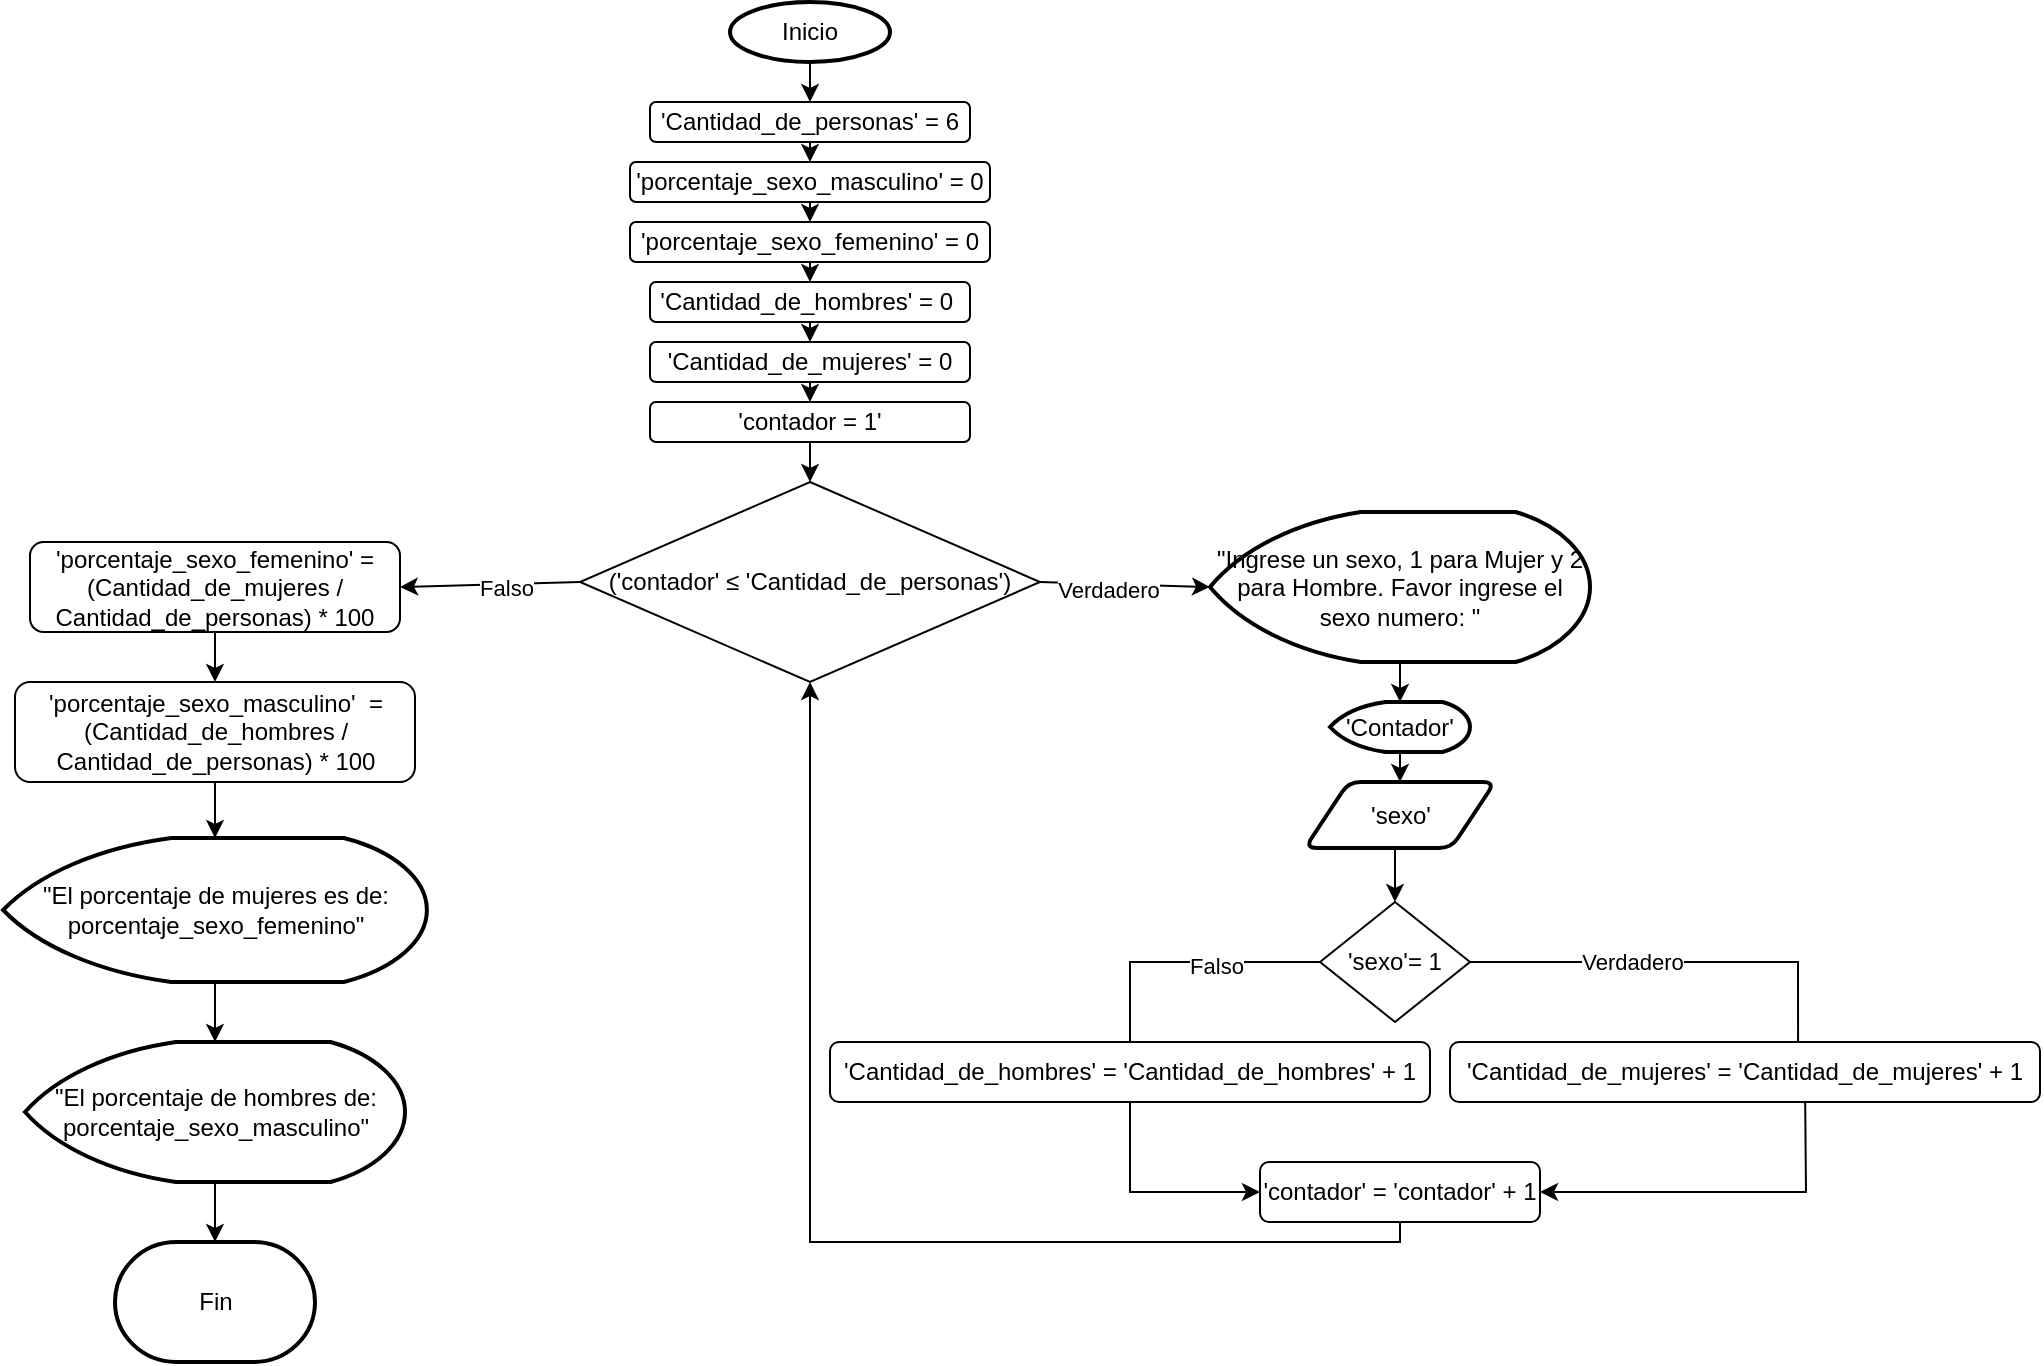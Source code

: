 <mxfile version="24.5.5" type="device">
  <diagram name="Page-1" id="74e2e168-ea6b-b213-b513-2b3c1d86103e">
    <mxGraphModel dx="1674" dy="746" grid="1" gridSize="10" guides="1" tooltips="1" connect="1" arrows="1" fold="1" page="1" pageScale="1" pageWidth="1100" pageHeight="850" background="none" math="0" shadow="0">
      <root>
        <mxCell id="0" />
        <mxCell id="1" parent="0" />
        <mxCell id="tGC_jH2PQ1GB1UBxkvFk-8" style="edgeStyle=none;rounded=0;orthogonalLoop=1;jettySize=auto;html=1;exitX=0.5;exitY=1;exitDx=0;exitDy=0;exitPerimeter=0;entryX=0.5;entryY=0;entryDx=0;entryDy=0;" parent="1" source="tGC_jH2PQ1GB1UBxkvFk-1" target="tGC_jH2PQ1GB1UBxkvFk-2" edge="1">
          <mxGeometry relative="1" as="geometry" />
        </mxCell>
        <mxCell id="tGC_jH2PQ1GB1UBxkvFk-1" value="Inicio" style="strokeWidth=2;html=1;shape=mxgraph.flowchart.start_1;whiteSpace=wrap;" parent="1" vertex="1">
          <mxGeometry x="370" y="20" width="80" height="30" as="geometry" />
        </mxCell>
        <mxCell id="tGC_jH2PQ1GB1UBxkvFk-9" style="edgeStyle=none;rounded=0;orthogonalLoop=1;jettySize=auto;html=1;exitX=0.5;exitY=1;exitDx=0;exitDy=0;entryX=0.5;entryY=0;entryDx=0;entryDy=0;" parent="1" source="tGC_jH2PQ1GB1UBxkvFk-2" target="tGC_jH2PQ1GB1UBxkvFk-3" edge="1">
          <mxGeometry relative="1" as="geometry" />
        </mxCell>
        <mxCell id="tGC_jH2PQ1GB1UBxkvFk-2" value="&#39;Cantidad_de_personas&#39; = 6" style="rounded=1;whiteSpace=wrap;html=1;" parent="1" vertex="1">
          <mxGeometry x="330" y="70" width="160" height="20" as="geometry" />
        </mxCell>
        <mxCell id="tGC_jH2PQ1GB1UBxkvFk-10" style="edgeStyle=none;rounded=0;orthogonalLoop=1;jettySize=auto;html=1;exitX=0.5;exitY=1;exitDx=0;exitDy=0;entryX=0.5;entryY=0;entryDx=0;entryDy=0;" parent="1" source="tGC_jH2PQ1GB1UBxkvFk-3" target="tGC_jH2PQ1GB1UBxkvFk-4" edge="1">
          <mxGeometry relative="1" as="geometry" />
        </mxCell>
        <mxCell id="tGC_jH2PQ1GB1UBxkvFk-3" value="&#39;porcentaje_sexo_masculino&#39; = 0" style="rounded=1;whiteSpace=wrap;html=1;" parent="1" vertex="1">
          <mxGeometry x="320" y="100" width="180" height="20" as="geometry" />
        </mxCell>
        <mxCell id="tGC_jH2PQ1GB1UBxkvFk-11" style="edgeStyle=none;rounded=0;orthogonalLoop=1;jettySize=auto;html=1;exitX=0.5;exitY=1;exitDx=0;exitDy=0;entryX=0.5;entryY=0;entryDx=0;entryDy=0;" parent="1" source="tGC_jH2PQ1GB1UBxkvFk-4" target="tGC_jH2PQ1GB1UBxkvFk-5" edge="1">
          <mxGeometry relative="1" as="geometry" />
        </mxCell>
        <mxCell id="tGC_jH2PQ1GB1UBxkvFk-4" value="&#39;porcentaje_sexo_femenino&#39; = 0" style="rounded=1;whiteSpace=wrap;html=1;" parent="1" vertex="1">
          <mxGeometry x="320" y="130" width="180" height="20" as="geometry" />
        </mxCell>
        <mxCell id="tGC_jH2PQ1GB1UBxkvFk-12" style="edgeStyle=none;rounded=0;orthogonalLoop=1;jettySize=auto;html=1;exitX=0.5;exitY=1;exitDx=0;exitDy=0;entryX=0.5;entryY=0;entryDx=0;entryDy=0;" parent="1" source="tGC_jH2PQ1GB1UBxkvFk-5" target="tGC_jH2PQ1GB1UBxkvFk-6" edge="1">
          <mxGeometry relative="1" as="geometry" />
        </mxCell>
        <mxCell id="tGC_jH2PQ1GB1UBxkvFk-5" value="&#39;Cantidad_de_hombres&#39; = 0&amp;nbsp;" style="rounded=1;whiteSpace=wrap;html=1;" parent="1" vertex="1">
          <mxGeometry x="330" y="160" width="160" height="20" as="geometry" />
        </mxCell>
        <mxCell id="tGC_jH2PQ1GB1UBxkvFk-13" style="edgeStyle=none;rounded=0;orthogonalLoop=1;jettySize=auto;html=1;exitX=0.5;exitY=1;exitDx=0;exitDy=0;entryX=0.5;entryY=0;entryDx=0;entryDy=0;" parent="1" source="tGC_jH2PQ1GB1UBxkvFk-6" target="tGC_jH2PQ1GB1UBxkvFk-7" edge="1">
          <mxGeometry relative="1" as="geometry" />
        </mxCell>
        <mxCell id="tGC_jH2PQ1GB1UBxkvFk-6" value="&#39;Cantidad_de_mujeres&#39; = 0" style="rounded=1;whiteSpace=wrap;html=1;" parent="1" vertex="1">
          <mxGeometry x="330" y="190" width="160" height="20" as="geometry" />
        </mxCell>
        <mxCell id="tGC_jH2PQ1GB1UBxkvFk-15" style="edgeStyle=none;rounded=0;orthogonalLoop=1;jettySize=auto;html=1;exitX=0.5;exitY=1;exitDx=0;exitDy=0;entryX=0.5;entryY=0;entryDx=0;entryDy=0;" parent="1" source="tGC_jH2PQ1GB1UBxkvFk-7" target="tGC_jH2PQ1GB1UBxkvFk-14" edge="1">
          <mxGeometry relative="1" as="geometry">
            <mxPoint x="410" y="260" as="targetPoint" />
          </mxGeometry>
        </mxCell>
        <mxCell id="tGC_jH2PQ1GB1UBxkvFk-7" value="&#39;contador = 1&#39;" style="rounded=1;whiteSpace=wrap;html=1;" parent="1" vertex="1">
          <mxGeometry x="330" y="220" width="160" height="20" as="geometry" />
        </mxCell>
        <mxCell id="tGC_jH2PQ1GB1UBxkvFk-33" style="edgeStyle=none;rounded=0;orthogonalLoop=1;jettySize=auto;html=1;exitX=0;exitY=0.5;exitDx=0;exitDy=0;entryX=1;entryY=0.5;entryDx=0;entryDy=0;" parent="1" source="tGC_jH2PQ1GB1UBxkvFk-14" target="tGC_jH2PQ1GB1UBxkvFk-27" edge="1">
          <mxGeometry relative="1" as="geometry" />
        </mxCell>
        <mxCell id="tGC_jH2PQ1GB1UBxkvFk-49" value="Falso" style="edgeLabel;html=1;align=center;verticalAlign=middle;resizable=0;points=[];" parent="tGC_jH2PQ1GB1UBxkvFk-33" vertex="1" connectable="0">
          <mxGeometry x="-0.169" y="2" relative="1" as="geometry">
            <mxPoint as="offset" />
          </mxGeometry>
        </mxCell>
        <mxCell id="tGC_jH2PQ1GB1UBxkvFk-14" value="(&#39;contador&#39; ≤ &#39;Cantidad_de_personas&#39;)" style="rhombus;whiteSpace=wrap;html=1;" parent="1" vertex="1">
          <mxGeometry x="295" y="260" width="230" height="100" as="geometry" />
        </mxCell>
        <mxCell id="tGC_jH2PQ1GB1UBxkvFk-17" value="&quot;Ingrese un sexo, 1 para Mujer y 2 para Hombre. Favor ingrese el sexo numero: &quot;" style="strokeWidth=2;html=1;shape=mxgraph.flowchart.display;whiteSpace=wrap;" parent="1" vertex="1">
          <mxGeometry x="610" y="275" width="190" height="75" as="geometry" />
        </mxCell>
        <mxCell id="tGC_jH2PQ1GB1UBxkvFk-18" style="edgeStyle=none;rounded=0;orthogonalLoop=1;jettySize=auto;html=1;exitX=1;exitY=0.5;exitDx=0;exitDy=0;entryX=0;entryY=0.5;entryDx=0;entryDy=0;entryPerimeter=0;" parent="1" target="tGC_jH2PQ1GB1UBxkvFk-17" edge="1">
          <mxGeometry relative="1" as="geometry">
            <mxPoint x="525" y="310" as="sourcePoint" />
          </mxGeometry>
        </mxCell>
        <mxCell id="tGC_jH2PQ1GB1UBxkvFk-19" value="Verdadero" style="edgeLabel;html=1;align=center;verticalAlign=middle;resizable=0;points=[];" parent="tGC_jH2PQ1GB1UBxkvFk-18" vertex="1" connectable="0">
          <mxGeometry x="-0.2" y="-3" relative="1" as="geometry">
            <mxPoint as="offset" />
          </mxGeometry>
        </mxCell>
        <mxCell id="CgCkv1KeSA5zmWkf6XAD-5" style="edgeStyle=orthogonalEdgeStyle;rounded=0;orthogonalLoop=1;jettySize=auto;html=1;exitX=0.5;exitY=1;exitDx=0;exitDy=0;exitPerimeter=0;entryX=0.5;entryY=0;entryDx=0;entryDy=0;" edge="1" parent="1" source="tGC_jH2PQ1GB1UBxkvFk-22" target="CgCkv1KeSA5zmWkf6XAD-1">
          <mxGeometry relative="1" as="geometry" />
        </mxCell>
        <mxCell id="tGC_jH2PQ1GB1UBxkvFk-22" value="&#39;Contador&#39;" style="strokeWidth=2;html=1;shape=mxgraph.flowchart.display;whiteSpace=wrap;" parent="1" vertex="1">
          <mxGeometry x="670" y="370" width="70" height="25" as="geometry" />
        </mxCell>
        <mxCell id="tGC_jH2PQ1GB1UBxkvFk-23" style="edgeStyle=none;rounded=0;orthogonalLoop=1;jettySize=auto;html=1;exitX=0.5;exitY=1;exitDx=0;exitDy=0;exitPerimeter=0;entryX=0.5;entryY=0;entryDx=0;entryDy=0;entryPerimeter=0;" parent="1" source="tGC_jH2PQ1GB1UBxkvFk-17" target="tGC_jH2PQ1GB1UBxkvFk-22" edge="1">
          <mxGeometry relative="1" as="geometry" />
        </mxCell>
        <mxCell id="tGC_jH2PQ1GB1UBxkvFk-42" style="edgeStyle=none;rounded=0;orthogonalLoop=1;jettySize=auto;html=1;exitX=1;exitY=0.5;exitDx=0;exitDy=0;entryX=0.59;entryY=0.033;entryDx=0;entryDy=0;entryPerimeter=0;" parent="1" source="tGC_jH2PQ1GB1UBxkvFk-25" edge="1">
          <mxGeometry relative="1" as="geometry">
            <mxPoint x="904.05" y="550.99" as="targetPoint" />
            <Array as="points">
              <mxPoint x="904" y="500" />
            </Array>
          </mxGeometry>
        </mxCell>
        <mxCell id="tGC_jH2PQ1GB1UBxkvFk-53" value="Verdadero" style="edgeLabel;html=1;align=center;verticalAlign=middle;resizable=0;points=[];" parent="tGC_jH2PQ1GB1UBxkvFk-42" vertex="1" connectable="0">
          <mxGeometry x="-0.248" relative="1" as="geometry">
            <mxPoint as="offset" />
          </mxGeometry>
        </mxCell>
        <mxCell id="tGC_jH2PQ1GB1UBxkvFk-43" style="edgeStyle=none;rounded=0;orthogonalLoop=1;jettySize=auto;html=1;exitX=0;exitY=0.5;exitDx=0;exitDy=0;entryX=0.5;entryY=0;entryDx=0;entryDy=0;" parent="1" source="tGC_jH2PQ1GB1UBxkvFk-25" edge="1">
          <mxGeometry relative="1" as="geometry">
            <Array as="points">
              <mxPoint x="570" y="500" />
            </Array>
            <mxPoint x="570" y="550" as="targetPoint" />
          </mxGeometry>
        </mxCell>
        <mxCell id="tGC_jH2PQ1GB1UBxkvFk-54" value="Falso" style="edgeLabel;html=1;align=center;verticalAlign=middle;resizable=0;points=[];" parent="tGC_jH2PQ1GB1UBxkvFk-43" vertex="1" connectable="0">
          <mxGeometry x="-0.283" y="2" relative="1" as="geometry">
            <mxPoint as="offset" />
          </mxGeometry>
        </mxCell>
        <mxCell id="tGC_jH2PQ1GB1UBxkvFk-25" value="&#39;sexo&#39;= 1" style="rhombus;whiteSpace=wrap;html=1;" parent="1" vertex="1">
          <mxGeometry x="665" y="470" width="75" height="60" as="geometry" />
        </mxCell>
        <mxCell id="tGC_jH2PQ1GB1UBxkvFk-35" style="edgeStyle=none;rounded=0;orthogonalLoop=1;jettySize=auto;html=1;exitX=0.5;exitY=1;exitDx=0;exitDy=0;entryX=0.5;entryY=0;entryDx=0;entryDy=0;" parent="1" source="tGC_jH2PQ1GB1UBxkvFk-27" target="tGC_jH2PQ1GB1UBxkvFk-28" edge="1">
          <mxGeometry relative="1" as="geometry">
            <mxPoint x="160" y="350" as="targetPoint" />
          </mxGeometry>
        </mxCell>
        <mxCell id="tGC_jH2PQ1GB1UBxkvFk-27" value="&#39;porcentaje_sexo_femenino&#39; = (Cantidad_de_mujeres / Cantidad_de_personas) * 100" style="rounded=1;whiteSpace=wrap;html=1;" parent="1" vertex="1">
          <mxGeometry x="20" y="290" width="185" height="45" as="geometry" />
        </mxCell>
        <mxCell id="tGC_jH2PQ1GB1UBxkvFk-28" value="&#39;porcentaje_sexo_masculino&#39;&amp;nbsp; = (Cantidad_de_hombres / Cantidad_de_personas) * 100" style="rounded=1;whiteSpace=wrap;html=1;" parent="1" vertex="1">
          <mxGeometry x="12.5" y="360" width="200" height="50" as="geometry" />
        </mxCell>
        <mxCell id="tGC_jH2PQ1GB1UBxkvFk-29" value="&quot;El porcentaje de mujeres es de: porcentaje_sexo_femenino&quot;" style="strokeWidth=2;html=1;shape=mxgraph.flowchart.display;whiteSpace=wrap;" parent="1" vertex="1">
          <mxGeometry x="6.56" y="438" width="211.87" height="72" as="geometry" />
        </mxCell>
        <mxCell id="tGC_jH2PQ1GB1UBxkvFk-50" style="edgeStyle=none;rounded=0;orthogonalLoop=1;jettySize=auto;html=1;exitX=0.5;exitY=1;exitDx=0;exitDy=0;exitPerimeter=0;entryX=0.5;entryY=0;entryDx=0;entryDy=0;entryPerimeter=0;" parent="1" source="tGC_jH2PQ1GB1UBxkvFk-30" target="tGC_jH2PQ1GB1UBxkvFk-51" edge="1">
          <mxGeometry relative="1" as="geometry">
            <mxPoint x="113" y="660" as="targetPoint" />
          </mxGeometry>
        </mxCell>
        <mxCell id="tGC_jH2PQ1GB1UBxkvFk-30" value="&quot;El porcentaje de hombres de: porcentaje_sexo_masculino&quot;" style="strokeWidth=2;html=1;shape=mxgraph.flowchart.display;whiteSpace=wrap;" parent="1" vertex="1">
          <mxGeometry x="17.5" y="540" width="190" height="70" as="geometry" />
        </mxCell>
        <mxCell id="tGC_jH2PQ1GB1UBxkvFk-34" style="edgeStyle=none;rounded=0;orthogonalLoop=1;jettySize=auto;html=1;entryX=0.5;entryY=0;entryDx=0;entryDy=0;" parent="1" source="tGC_jH2PQ1GB1UBxkvFk-28" target="tGC_jH2PQ1GB1UBxkvFk-28" edge="1">
          <mxGeometry relative="1" as="geometry" />
        </mxCell>
        <mxCell id="tGC_jH2PQ1GB1UBxkvFk-36" style="edgeStyle=none;rounded=0;orthogonalLoop=1;jettySize=auto;html=1;exitX=0.5;exitY=1;exitDx=0;exitDy=0;entryX=0.5;entryY=0;entryDx=0;entryDy=0;entryPerimeter=0;" parent="1" source="tGC_jH2PQ1GB1UBxkvFk-28" target="tGC_jH2PQ1GB1UBxkvFk-29" edge="1">
          <mxGeometry relative="1" as="geometry" />
        </mxCell>
        <mxCell id="tGC_jH2PQ1GB1UBxkvFk-37" style="edgeStyle=none;rounded=0;orthogonalLoop=1;jettySize=auto;html=1;exitX=0.5;exitY=1;exitDx=0;exitDy=0;exitPerimeter=0;entryX=0.5;entryY=0;entryDx=0;entryDy=0;entryPerimeter=0;" parent="1" source="tGC_jH2PQ1GB1UBxkvFk-29" target="tGC_jH2PQ1GB1UBxkvFk-30" edge="1">
          <mxGeometry relative="1" as="geometry">
            <mxPoint x="160" y="530" as="sourcePoint" />
          </mxGeometry>
        </mxCell>
        <mxCell id="tGC_jH2PQ1GB1UBxkvFk-45" style="edgeStyle=none;rounded=0;orthogonalLoop=1;jettySize=auto;html=1;exitX=0.5;exitY=1;exitDx=0;exitDy=0;entryX=1;entryY=0.5;entryDx=0;entryDy=0;" parent="1" target="tGC_jH2PQ1GB1UBxkvFk-44" edge="1">
          <mxGeometry relative="1" as="geometry">
            <mxPoint x="907.5" y="560" as="sourcePoint" />
            <Array as="points">
              <mxPoint x="908" y="615" />
            </Array>
          </mxGeometry>
        </mxCell>
        <mxCell id="tGC_jH2PQ1GB1UBxkvFk-40" value="&#39;Cantidad_de_mujeres&#39; = &#39;Cantidad_de_mujeres&#39; + 1" style="rounded=1;whiteSpace=wrap;html=1;" parent="1" vertex="1">
          <mxGeometry x="730" y="540" width="295" height="30" as="geometry" />
        </mxCell>
        <mxCell id="tGC_jH2PQ1GB1UBxkvFk-46" style="edgeStyle=none;rounded=0;orthogonalLoop=1;jettySize=auto;html=1;exitX=0.5;exitY=1;exitDx=0;exitDy=0;entryX=0;entryY=0.5;entryDx=0;entryDy=0;" parent="1" source="tGC_jH2PQ1GB1UBxkvFk-41" target="tGC_jH2PQ1GB1UBxkvFk-44" edge="1">
          <mxGeometry relative="1" as="geometry">
            <Array as="points">
              <mxPoint x="570" y="615" />
            </Array>
            <mxPoint x="570" y="580" as="sourcePoint" />
          </mxGeometry>
        </mxCell>
        <mxCell id="tGC_jH2PQ1GB1UBxkvFk-41" value="&#39;Cantidad_de_hombres&#39; = &#39;Cantidad_de_hombres&#39; + 1" style="rounded=1;whiteSpace=wrap;html=1;" parent="1" vertex="1">
          <mxGeometry x="420" y="540" width="300" height="30" as="geometry" />
        </mxCell>
        <mxCell id="tGC_jH2PQ1GB1UBxkvFk-44" value="&#39;contador&#39; = &#39;contador&#39; + 1" style="rounded=1;whiteSpace=wrap;html=1;" parent="1" vertex="1">
          <mxGeometry x="635" y="600" width="140" height="30" as="geometry" />
        </mxCell>
        <mxCell id="tGC_jH2PQ1GB1UBxkvFk-47" style="edgeStyle=none;rounded=0;orthogonalLoop=1;jettySize=auto;html=1;exitX=0.5;exitY=1;exitDx=0;exitDy=0;entryX=0.5;entryY=1;entryDx=0;entryDy=0;" parent="1" source="tGC_jH2PQ1GB1UBxkvFk-44" target="tGC_jH2PQ1GB1UBxkvFk-14" edge="1">
          <mxGeometry relative="1" as="geometry">
            <mxPoint x="403.1" y="356" as="targetPoint" />
            <Array as="points">
              <mxPoint x="705" y="640" />
              <mxPoint x="410" y="640" />
            </Array>
          </mxGeometry>
        </mxCell>
        <mxCell id="tGC_jH2PQ1GB1UBxkvFk-51" value="Fin" style="strokeWidth=2;html=1;shape=mxgraph.flowchart.terminator;whiteSpace=wrap;" parent="1" vertex="1">
          <mxGeometry x="62.5" y="640" width="100" height="60" as="geometry" />
        </mxCell>
        <mxCell id="CgCkv1KeSA5zmWkf6XAD-4" style="edgeStyle=orthogonalEdgeStyle;rounded=0;orthogonalLoop=1;jettySize=auto;html=1;exitX=0.5;exitY=1;exitDx=0;exitDy=0;entryX=0.5;entryY=0;entryDx=0;entryDy=0;" edge="1" parent="1" source="CgCkv1KeSA5zmWkf6XAD-1" target="tGC_jH2PQ1GB1UBxkvFk-25">
          <mxGeometry relative="1" as="geometry" />
        </mxCell>
        <mxCell id="CgCkv1KeSA5zmWkf6XAD-1" value="&#39;sexo&#39;" style="shape=parallelogram;html=1;strokeWidth=2;perimeter=parallelogramPerimeter;whiteSpace=wrap;rounded=1;arcSize=12;size=0.23;" vertex="1" parent="1">
          <mxGeometry x="657.5" y="410" width="95" height="33" as="geometry" />
        </mxCell>
      </root>
    </mxGraphModel>
  </diagram>
</mxfile>
